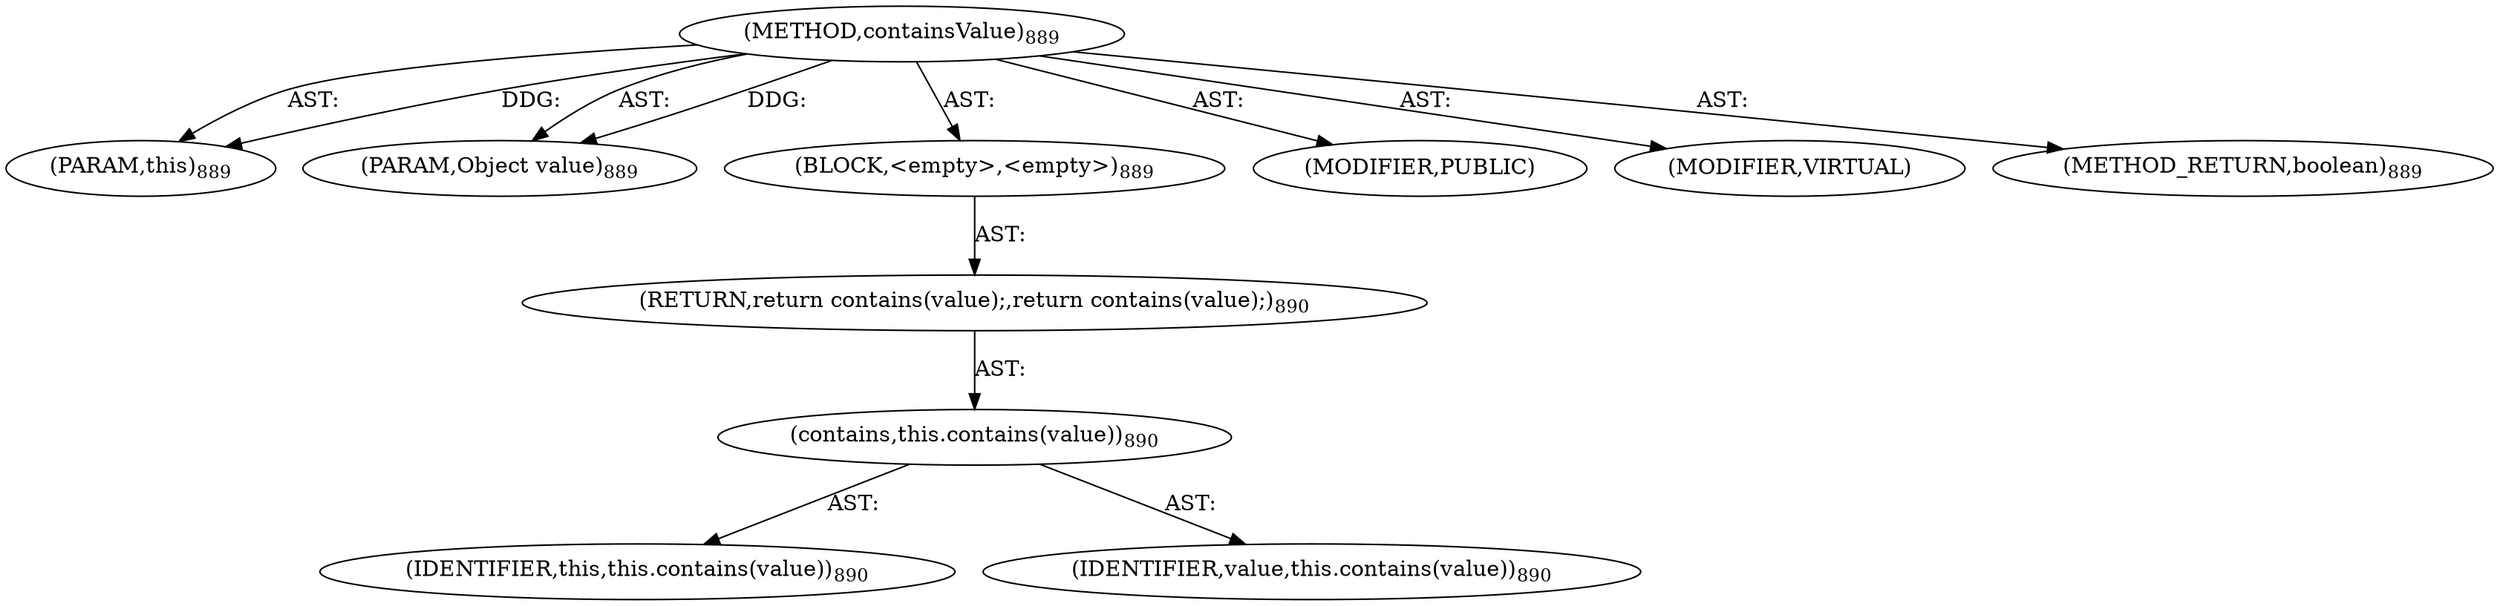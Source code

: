 digraph "containsValue" {  
"111669149736" [label = <(METHOD,containsValue)<SUB>889</SUB>> ]
"115964117014" [label = <(PARAM,this)<SUB>889</SUB>> ]
"115964117068" [label = <(PARAM,Object value)<SUB>889</SUB>> ]
"25769803903" [label = <(BLOCK,&lt;empty&gt;,&lt;empty&gt;)<SUB>889</SUB>> ]
"146028888104" [label = <(RETURN,return contains(value);,return contains(value);)<SUB>890</SUB>> ]
"30064771614" [label = <(contains,this.contains(value))<SUB>890</SUB>> ]
"68719476769" [label = <(IDENTIFIER,this,this.contains(value))<SUB>890</SUB>> ]
"68719477230" [label = <(IDENTIFIER,value,this.contains(value))<SUB>890</SUB>> ]
"133143986275" [label = <(MODIFIER,PUBLIC)> ]
"133143986276" [label = <(MODIFIER,VIRTUAL)> ]
"128849018920" [label = <(METHOD_RETURN,boolean)<SUB>889</SUB>> ]
  "111669149736" -> "115964117014"  [ label = "AST: "] 
  "111669149736" -> "115964117068"  [ label = "AST: "] 
  "111669149736" -> "25769803903"  [ label = "AST: "] 
  "111669149736" -> "133143986275"  [ label = "AST: "] 
  "111669149736" -> "133143986276"  [ label = "AST: "] 
  "111669149736" -> "128849018920"  [ label = "AST: "] 
  "25769803903" -> "146028888104"  [ label = "AST: "] 
  "146028888104" -> "30064771614"  [ label = "AST: "] 
  "30064771614" -> "68719476769"  [ label = "AST: "] 
  "30064771614" -> "68719477230"  [ label = "AST: "] 
  "111669149736" -> "115964117014"  [ label = "DDG: "] 
  "111669149736" -> "115964117068"  [ label = "DDG: "] 
}
